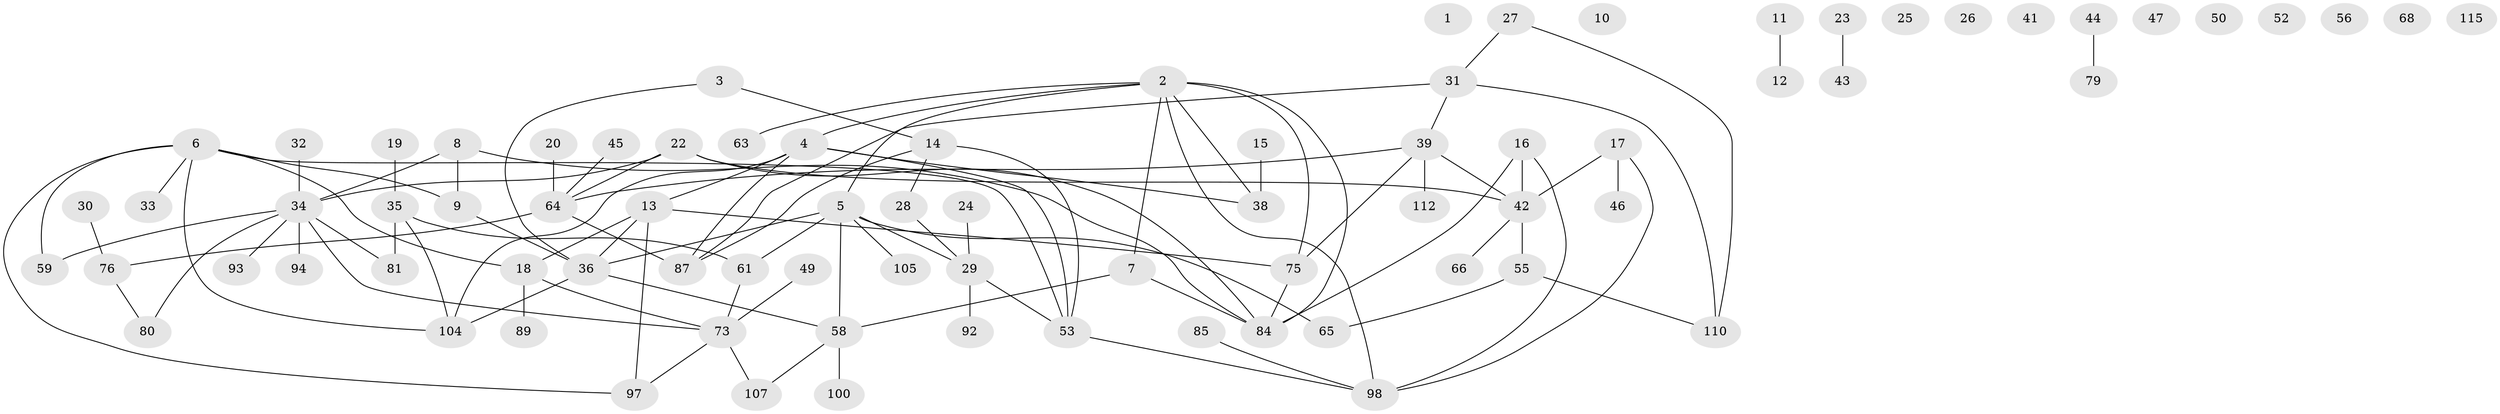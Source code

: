// Generated by graph-tools (version 1.1) at 2025/23/03/03/25 07:23:27]
// undirected, 80 vertices, 102 edges
graph export_dot {
graph [start="1"]
  node [color=gray90,style=filled];
  1;
  2 [super="+40"];
  3 [super="+21"];
  4 [super="+57"];
  5 [super="+83"];
  6 [super="+99"];
  7;
  8;
  9 [super="+67"];
  10;
  11 [super="+60"];
  12;
  13 [super="+54"];
  14 [super="+37"];
  15;
  16 [super="+96"];
  17 [super="+106"];
  18 [super="+113"];
  19;
  20 [super="+101"];
  22 [super="+77"];
  23;
  24;
  25;
  26;
  27 [super="+95"];
  28;
  29 [super="+62"];
  30 [super="+86"];
  31 [super="+70"];
  32;
  33;
  34 [super="+111"];
  35 [super="+51"];
  36 [super="+82"];
  38 [super="+90"];
  39 [super="+48"];
  41;
  42 [super="+91"];
  43 [super="+72"];
  44;
  45;
  46;
  47;
  49;
  50;
  52;
  53 [super="+78"];
  55;
  56 [super="+103"];
  58 [super="+88"];
  59;
  61;
  63 [super="+69"];
  64 [super="+71"];
  65;
  66 [super="+109"];
  68 [super="+114"];
  73 [super="+74"];
  75;
  76;
  79;
  80;
  81 [super="+102"];
  84;
  85;
  87;
  89;
  92;
  93;
  94;
  97;
  98 [super="+108"];
  100;
  104;
  105;
  107;
  110;
  112;
  115;
  2 -- 4;
  2 -- 5;
  2 -- 38;
  2 -- 98;
  2 -- 84;
  2 -- 7;
  2 -- 75;
  2 -- 63;
  3 -- 14;
  3 -- 36;
  4 -- 87;
  4 -- 38;
  4 -- 104;
  4 -- 53;
  4 -- 13;
  5 -- 105;
  5 -- 65;
  5 -- 29;
  5 -- 58;
  5 -- 61;
  5 -- 36;
  6 -- 9;
  6 -- 33;
  6 -- 59;
  6 -- 104;
  6 -- 97;
  6 -- 53;
  6 -- 18;
  7 -- 84;
  7 -- 58;
  8 -- 84;
  8 -- 34;
  8 -- 9;
  9 -- 36;
  11 -- 12;
  13 -- 75;
  13 -- 97;
  13 -- 18;
  13 -- 36;
  14 -- 28;
  14 -- 87;
  14 -- 53 [weight=2];
  15 -- 38;
  16 -- 98;
  16 -- 42;
  16 -- 84;
  17 -- 98;
  17 -- 42;
  17 -- 46;
  18 -- 89;
  18 -- 73;
  19 -- 35;
  20 -- 64;
  22 -- 84;
  22 -- 34;
  22 -- 64;
  22 -- 42;
  23 -- 43;
  24 -- 29;
  27 -- 110;
  27 -- 31;
  28 -- 29;
  29 -- 92;
  29 -- 53;
  30 -- 76;
  31 -- 110;
  31 -- 87;
  31 -- 39;
  32 -- 34;
  34 -- 59;
  34 -- 73;
  34 -- 80;
  34 -- 81;
  34 -- 93;
  34 -- 94;
  35 -- 104;
  35 -- 61;
  35 -- 81;
  36 -- 104;
  36 -- 58;
  39 -- 64;
  39 -- 112;
  39 -- 42;
  39 -- 75;
  42 -- 55;
  42 -- 66;
  44 -- 79;
  45 -- 64;
  49 -- 73;
  53 -- 98;
  55 -- 65;
  55 -- 110;
  58 -- 100;
  58 -- 107;
  61 -- 73;
  64 -- 87;
  64 -- 76;
  73 -- 107;
  73 -- 97;
  75 -- 84;
  76 -- 80;
  85 -- 98;
}
